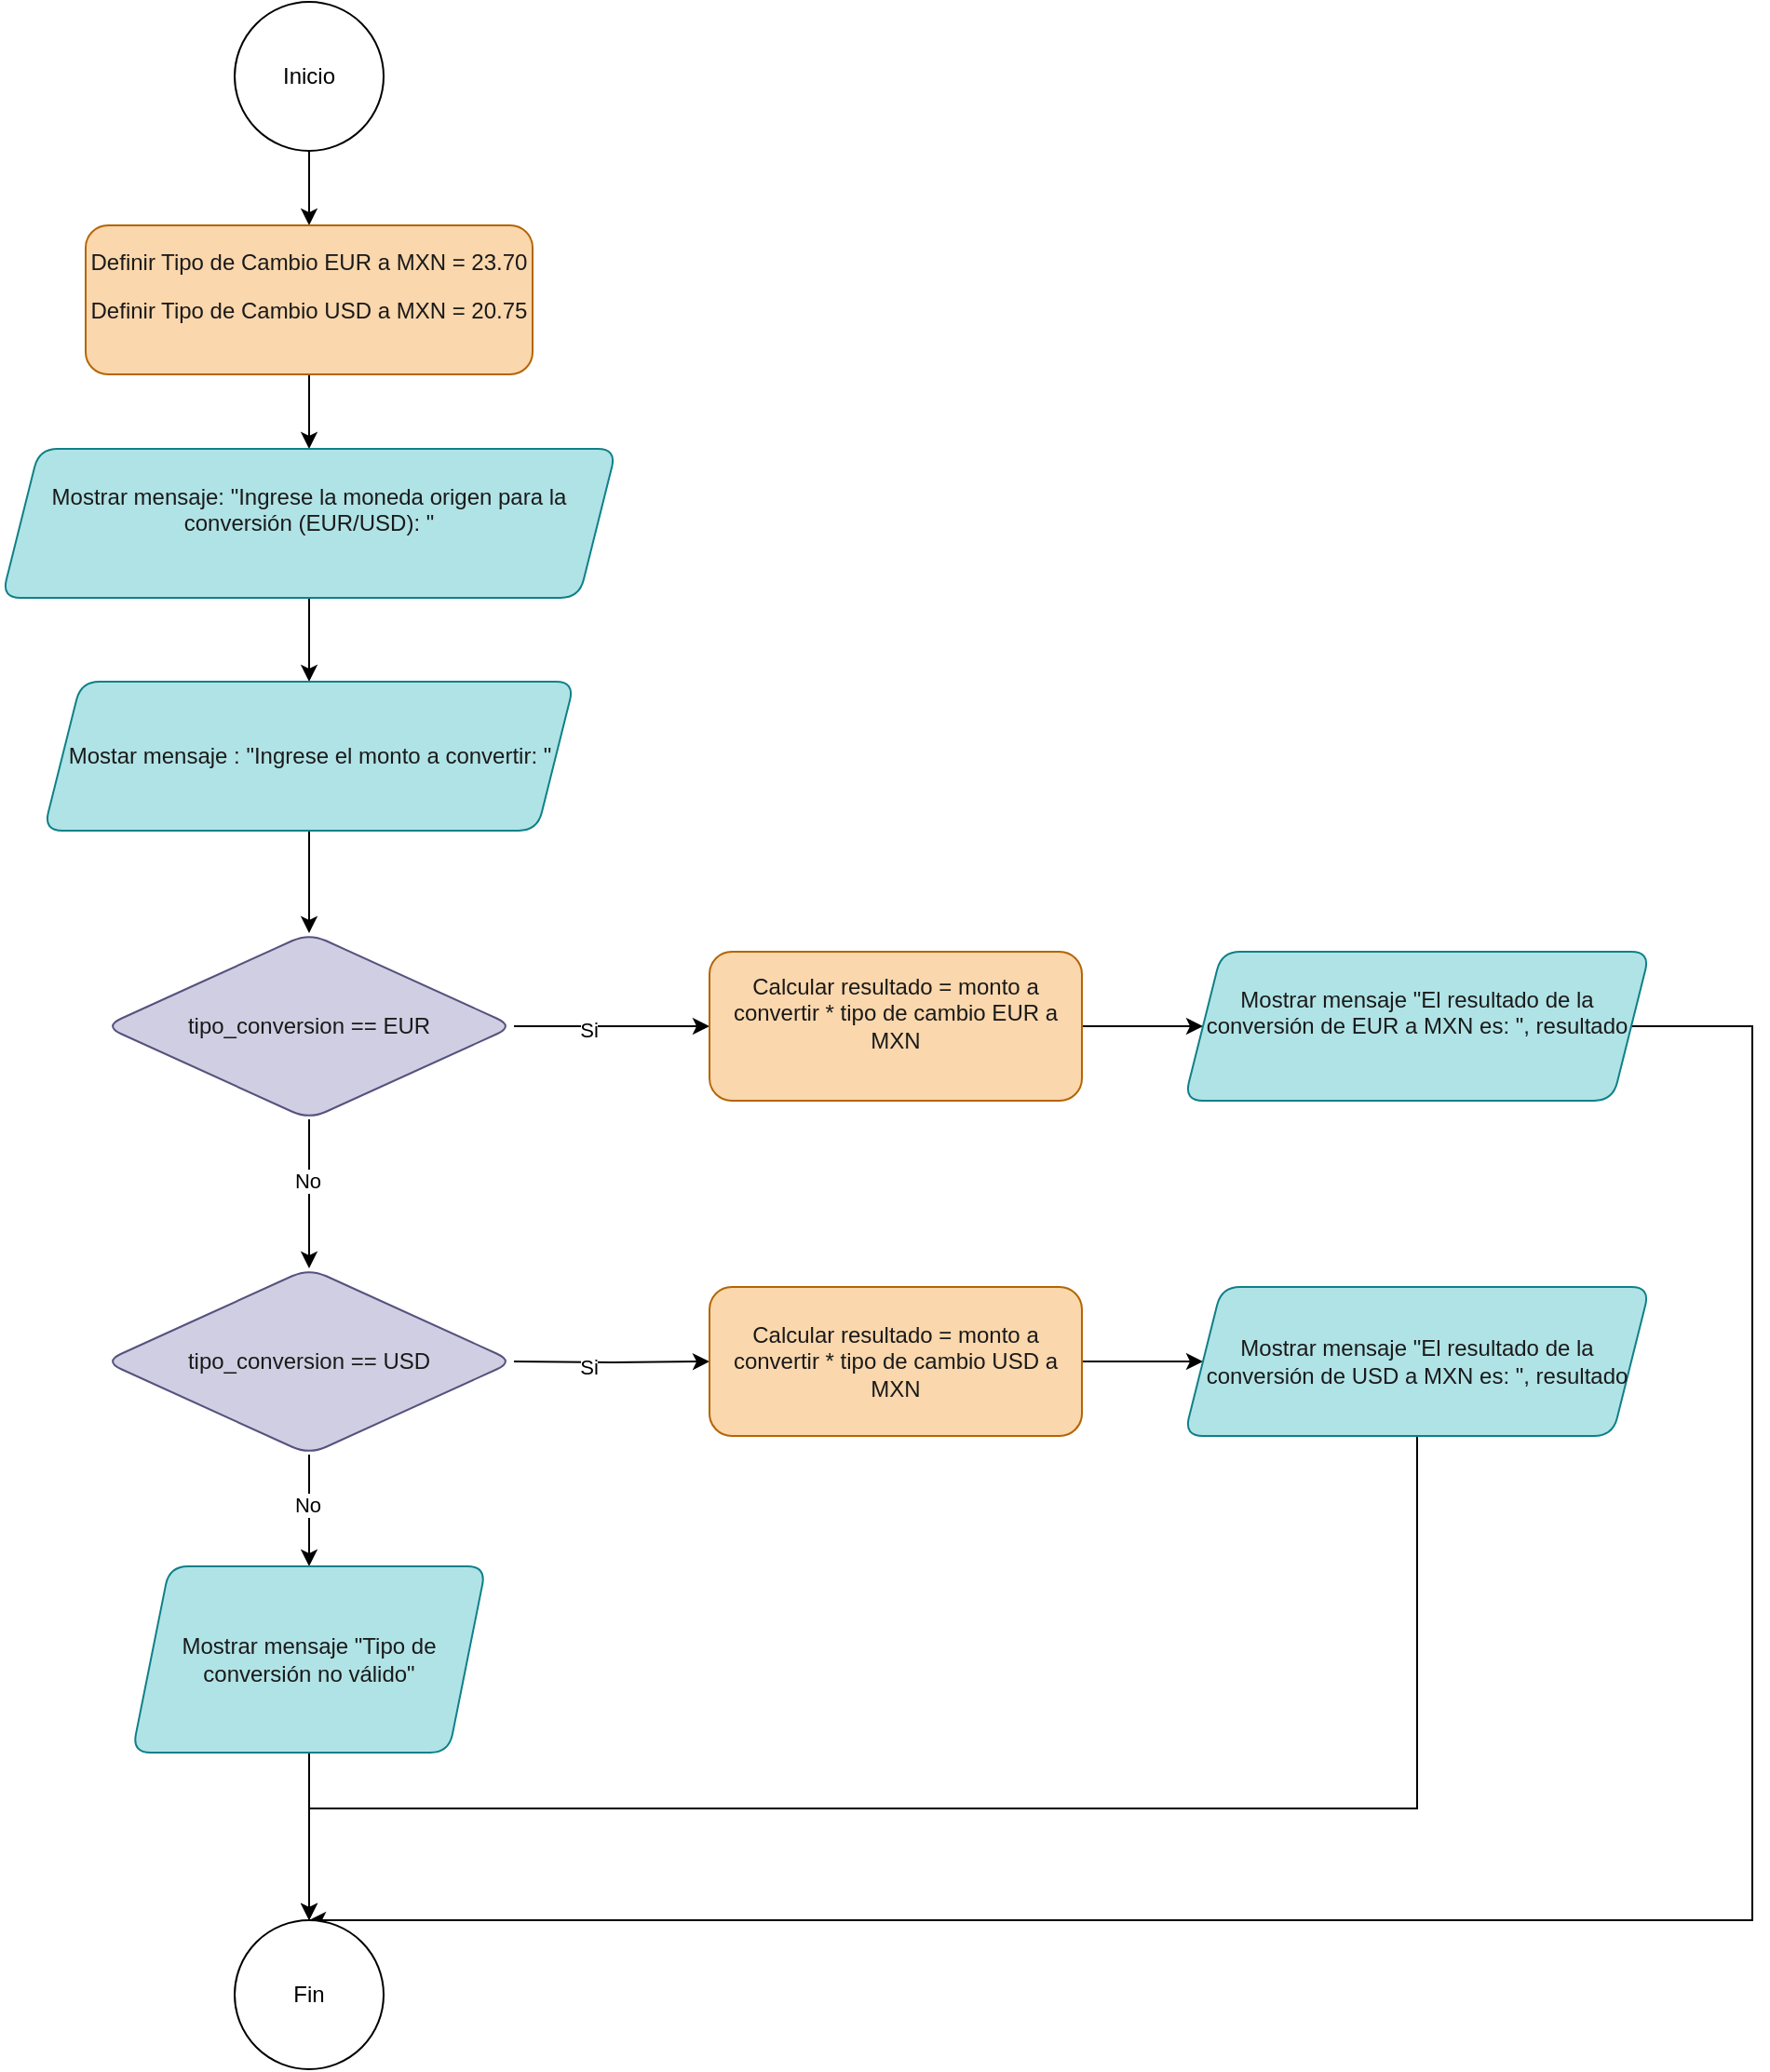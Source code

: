 <mxfile version="25.0.3">
  <diagram name="Página-1" id="pSwvWQVCijPj5GjBQmXE">
    <mxGraphModel dx="2269" dy="1177" grid="1" gridSize="10" guides="1" tooltips="1" connect="1" arrows="1" fold="1" page="1" pageScale="1" pageWidth="827" pageHeight="1169" math="0" shadow="0">
      <root>
        <mxCell id="0" />
        <mxCell id="1" parent="0" />
        <mxCell id="Z3xrSxXArOM-U5VfvTE8-8" value="" style="edgeStyle=orthogonalEdgeStyle;rounded=0;orthogonalLoop=1;jettySize=auto;html=1;" edge="1" parent="1" source="Z3xrSxXArOM-U5VfvTE8-1" target="Z3xrSxXArOM-U5VfvTE8-7">
          <mxGeometry relative="1" as="geometry" />
        </mxCell>
        <mxCell id="Z3xrSxXArOM-U5VfvTE8-1" value="Inicio" style="ellipse;whiteSpace=wrap;html=1;aspect=fixed;" vertex="1" parent="1">
          <mxGeometry x="135" y="30" width="80" height="80" as="geometry" />
        </mxCell>
        <mxCell id="Z3xrSxXArOM-U5VfvTE8-10" value="" style="edgeStyle=orthogonalEdgeStyle;rounded=0;orthogonalLoop=1;jettySize=auto;html=1;" edge="1" parent="1" source="Z3xrSxXArOM-U5VfvTE8-7" target="Z3xrSxXArOM-U5VfvTE8-9">
          <mxGeometry relative="1" as="geometry" />
        </mxCell>
        <mxCell id="Z3xrSxXArOM-U5VfvTE8-7" value="&#xa;&lt;p&gt;&lt;span style=&quot;color: rgb(26, 26, 26); background-color: transparent;&quot;&gt;Definir Tipo de Cambio EUR a MXN = 23.70&lt;/span&gt;&lt;/p&gt;&lt;p&gt;&lt;span style=&quot;color: rgb(26, 26, 26); background-color: transparent;&quot;&gt; Definir Tipo de Cambio USD a MXN = 20.75&lt;/span&gt;&lt;/p&gt;&#xa;&#xa;" style="rounded=1;whiteSpace=wrap;html=1;fillColor=#fad7ac;strokeColor=#b46504;" vertex="1" parent="1">
          <mxGeometry x="55" y="150" width="240" height="80" as="geometry" />
        </mxCell>
        <mxCell id="Z3xrSxXArOM-U5VfvTE8-12" value="" style="edgeStyle=orthogonalEdgeStyle;rounded=0;orthogonalLoop=1;jettySize=auto;html=1;" edge="1" parent="1" source="Z3xrSxXArOM-U5VfvTE8-9" target="Z3xrSxXArOM-U5VfvTE8-11">
          <mxGeometry relative="1" as="geometry" />
        </mxCell>
        <mxCell id="Z3xrSxXArOM-U5VfvTE8-9" value="&#xa;&lt;span style=&quot;background-color: transparent; color: rgb(26, 26, 26);&quot;&gt;Mostrar mensaje: &quot;Ingrese la moneda origen para la conversión (EUR/USD): &quot;&lt;/span&gt;&#xa;&#xa;" style="shape=parallelogram;perimeter=parallelogramPerimeter;whiteSpace=wrap;html=1;fixedSize=1;rounded=1;fillColor=#b0e3e6;strokeColor=#0e8088;" vertex="1" parent="1">
          <mxGeometry x="10" y="270" width="330" height="80" as="geometry" />
        </mxCell>
        <mxCell id="Z3xrSxXArOM-U5VfvTE8-14" value="" style="edgeStyle=orthogonalEdgeStyle;rounded=0;orthogonalLoop=1;jettySize=auto;html=1;" edge="1" parent="1" source="Z3xrSxXArOM-U5VfvTE8-11" target="Z3xrSxXArOM-U5VfvTE8-13">
          <mxGeometry relative="1" as="geometry" />
        </mxCell>
        <mxCell id="Z3xrSxXArOM-U5VfvTE8-11" value="&lt;span style=&quot;background-color: transparent; color: rgb(26, 26, 26);&quot;&gt;Mostar mensaje : &quot;Ingrese el monto a convertir: &quot;&lt;/span&gt;" style="shape=parallelogram;perimeter=parallelogramPerimeter;whiteSpace=wrap;html=1;fixedSize=1;rounded=1;fillColor=#b0e3e6;strokeColor=#0e8088;" vertex="1" parent="1">
          <mxGeometry x="32.5" y="395" width="285" height="80" as="geometry" />
        </mxCell>
        <mxCell id="Z3xrSxXArOM-U5VfvTE8-16" value="" style="edgeStyle=orthogonalEdgeStyle;rounded=0;orthogonalLoop=1;jettySize=auto;html=1;" edge="1" parent="1" source="Z3xrSxXArOM-U5VfvTE8-13" target="Z3xrSxXArOM-U5VfvTE8-15">
          <mxGeometry relative="1" as="geometry" />
        </mxCell>
        <mxCell id="Z3xrSxXArOM-U5VfvTE8-19" value="Si" style="edgeLabel;html=1;align=center;verticalAlign=middle;resizable=0;points=[];" vertex="1" connectable="0" parent="Z3xrSxXArOM-U5VfvTE8-16">
          <mxGeometry x="-0.244" y="-2" relative="1" as="geometry">
            <mxPoint as="offset" />
          </mxGeometry>
        </mxCell>
        <mxCell id="Z3xrSxXArOM-U5VfvTE8-21" value="" style="edgeStyle=orthogonalEdgeStyle;rounded=0;orthogonalLoop=1;jettySize=auto;html=1;" edge="1" parent="1" source="Z3xrSxXArOM-U5VfvTE8-13" target="Z3xrSxXArOM-U5VfvTE8-20">
          <mxGeometry relative="1" as="geometry" />
        </mxCell>
        <mxCell id="Z3xrSxXArOM-U5VfvTE8-22" value="No" style="edgeLabel;html=1;align=center;verticalAlign=middle;resizable=0;points=[];" vertex="1" connectable="0" parent="Z3xrSxXArOM-U5VfvTE8-21">
          <mxGeometry x="-0.183" y="-1" relative="1" as="geometry">
            <mxPoint as="offset" />
          </mxGeometry>
        </mxCell>
        <mxCell id="Z3xrSxXArOM-U5VfvTE8-13" value="&lt;span style=&quot;background-color: transparent; color: rgb(26, 26, 26);&quot;&gt;tipo_conversion == EUR&lt;/span&gt;" style="rhombus;whiteSpace=wrap;html=1;rounded=1;fillColor=#d0cee2;strokeColor=#56517e;" vertex="1" parent="1">
          <mxGeometry x="65" y="530" width="220" height="100" as="geometry" />
        </mxCell>
        <mxCell id="Z3xrSxXArOM-U5VfvTE8-18" value="" style="edgeStyle=orthogonalEdgeStyle;rounded=0;orthogonalLoop=1;jettySize=auto;html=1;" edge="1" parent="1" source="Z3xrSxXArOM-U5VfvTE8-15" target="Z3xrSxXArOM-U5VfvTE8-17">
          <mxGeometry relative="1" as="geometry" />
        </mxCell>
        <mxCell id="Z3xrSxXArOM-U5VfvTE8-15" value="&#xa;&lt;span style=&quot;background-color: transparent; color: rgb(26, 26, 26);&quot;&gt;C&lt;span class=&quot;ql-cursor&quot;&gt;﻿&lt;/span&gt;alcular resultado = monto a convertir * tipo de cambio EUR a MXN&lt;/span&gt;&#xa;&#xa;" style="whiteSpace=wrap;html=1;rounded=1;fillColor=#fad7ac;strokeColor=#b46504;" vertex="1" parent="1">
          <mxGeometry x="390" y="540" width="200" height="80" as="geometry" />
        </mxCell>
        <mxCell id="Z3xrSxXArOM-U5VfvTE8-36" style="edgeStyle=orthogonalEdgeStyle;rounded=0;orthogonalLoop=1;jettySize=auto;html=1;entryX=0.5;entryY=0;entryDx=0;entryDy=0;" edge="1" parent="1" source="Z3xrSxXArOM-U5VfvTE8-17" target="Z3xrSxXArOM-U5VfvTE8-33">
          <mxGeometry relative="1" as="geometry">
            <mxPoint x="990" y="1154" as="targetPoint" />
            <Array as="points">
              <mxPoint x="950" y="580" />
              <mxPoint x="950" y="1060" />
            </Array>
          </mxGeometry>
        </mxCell>
        <mxCell id="Z3xrSxXArOM-U5VfvTE8-17" value="&#xa;&lt;span style=&quot;background-color: transparent; color: rgb(26, 26, 26);&quot;&gt;Mo&lt;span class=&quot;ql-cursor&quot;&gt;﻿&lt;/span&gt;strar mensaje &quot;El resultado de la conversión de EUR a MXN es: &quot;, resultado&lt;/span&gt;&#xa;&#xa;" style="shape=parallelogram;perimeter=parallelogramPerimeter;whiteSpace=wrap;html=1;fixedSize=1;rounded=1;fillColor=#b0e3e6;strokeColor=#0e8088;" vertex="1" parent="1">
          <mxGeometry x="645" y="540" width="250" height="80" as="geometry" />
        </mxCell>
        <mxCell id="Z3xrSxXArOM-U5VfvTE8-31" value="" style="edgeStyle=orthogonalEdgeStyle;rounded=0;orthogonalLoop=1;jettySize=auto;html=1;" edge="1" parent="1" source="Z3xrSxXArOM-U5VfvTE8-20" target="Z3xrSxXArOM-U5VfvTE8-30">
          <mxGeometry relative="1" as="geometry" />
        </mxCell>
        <mxCell id="Z3xrSxXArOM-U5VfvTE8-32" value="No" style="edgeLabel;html=1;align=center;verticalAlign=middle;resizable=0;points=[];" vertex="1" connectable="0" parent="Z3xrSxXArOM-U5VfvTE8-31">
          <mxGeometry x="-0.111" y="-1" relative="1" as="geometry">
            <mxPoint as="offset" />
          </mxGeometry>
        </mxCell>
        <mxCell id="Z3xrSxXArOM-U5VfvTE8-20" value="&lt;span style=&quot;background-color: transparent; color: rgb(26, 26, 26);&quot;&gt;tipo_conversion == USD&lt;/span&gt;" style="rhombus;whiteSpace=wrap;html=1;rounded=1;fillColor=#d0cee2;strokeColor=#56517e;" vertex="1" parent="1">
          <mxGeometry x="65" y="710" width="220" height="100" as="geometry" />
        </mxCell>
        <mxCell id="Z3xrSxXArOM-U5VfvTE8-25" value="" style="edgeStyle=orthogonalEdgeStyle;rounded=0;orthogonalLoop=1;jettySize=auto;html=1;" edge="1" parent="1" target="Z3xrSxXArOM-U5VfvTE8-28">
          <mxGeometry relative="1" as="geometry">
            <mxPoint x="285" y="760" as="sourcePoint" />
          </mxGeometry>
        </mxCell>
        <mxCell id="Z3xrSxXArOM-U5VfvTE8-26" value="Si" style="edgeLabel;html=1;align=center;verticalAlign=middle;resizable=0;points=[];" vertex="1" connectable="0" parent="Z3xrSxXArOM-U5VfvTE8-25">
          <mxGeometry x="-0.244" y="-2" relative="1" as="geometry">
            <mxPoint as="offset" />
          </mxGeometry>
        </mxCell>
        <mxCell id="Z3xrSxXArOM-U5VfvTE8-27" value="" style="edgeStyle=orthogonalEdgeStyle;rounded=0;orthogonalLoop=1;jettySize=auto;html=1;" edge="1" parent="1" source="Z3xrSxXArOM-U5VfvTE8-28" target="Z3xrSxXArOM-U5VfvTE8-29">
          <mxGeometry relative="1" as="geometry" />
        </mxCell>
        <mxCell id="Z3xrSxXArOM-U5VfvTE8-28" value="&lt;br&gt;&lt;span style=&quot;background-color: transparent; color: rgb(26, 26, 26);&quot;&gt;C&lt;span class=&quot;ql-cursor&quot;&gt;﻿&lt;/span&gt;alcular resultado = monto a convertir * tipo de cambio USD a MXN&lt;/span&gt;&lt;div&gt;&lt;br/&gt;&lt;/div&gt;" style="whiteSpace=wrap;html=1;rounded=1;fillColor=#fad7ac;strokeColor=#b46504;" vertex="1" parent="1">
          <mxGeometry x="390" y="720" width="200" height="80" as="geometry" />
        </mxCell>
        <mxCell id="Z3xrSxXArOM-U5VfvTE8-35" style="edgeStyle=orthogonalEdgeStyle;rounded=0;orthogonalLoop=1;jettySize=auto;html=1;entryX=0.5;entryY=0;entryDx=0;entryDy=0;" edge="1" parent="1" source="Z3xrSxXArOM-U5VfvTE8-29" target="Z3xrSxXArOM-U5VfvTE8-33">
          <mxGeometry relative="1" as="geometry">
            <Array as="points">
              <mxPoint x="770" y="1000" />
              <mxPoint x="175" y="1000" />
            </Array>
          </mxGeometry>
        </mxCell>
        <mxCell id="Z3xrSxXArOM-U5VfvTE8-29" value="&lt;br&gt;&lt;span style=&quot;background-color: transparent; color: rgb(26, 26, 26);&quot;&gt;Mo&lt;span class=&quot;ql-cursor&quot;&gt;﻿&lt;/span&gt;strar mensaje &quot;El resultado de la conversión de USD a MXN es: &quot;, resultado&lt;/span&gt;&lt;div&gt;&lt;br/&gt;&lt;/div&gt;" style="shape=parallelogram;perimeter=parallelogramPerimeter;whiteSpace=wrap;html=1;fixedSize=1;rounded=1;fillColor=#b0e3e6;strokeColor=#0e8088;" vertex="1" parent="1">
          <mxGeometry x="645" y="720" width="250" height="80" as="geometry" />
        </mxCell>
        <mxCell id="Z3xrSxXArOM-U5VfvTE8-34" value="" style="edgeStyle=orthogonalEdgeStyle;rounded=0;orthogonalLoop=1;jettySize=auto;html=1;" edge="1" parent="1" source="Z3xrSxXArOM-U5VfvTE8-30" target="Z3xrSxXArOM-U5VfvTE8-33">
          <mxGeometry relative="1" as="geometry" />
        </mxCell>
        <mxCell id="Z3xrSxXArOM-U5VfvTE8-30" value="&lt;span style=&quot;background-color: transparent; color: rgb(26, 26, 26);&quot;&gt;Mostrar mensaje &quot;Tipo de conversión no válido&quot;&lt;/span&gt;" style="shape=parallelogram;perimeter=parallelogramPerimeter;whiteSpace=wrap;html=1;fixedSize=1;rounded=1;fillColor=#b0e3e6;strokeColor=#0e8088;" vertex="1" parent="1">
          <mxGeometry x="80" y="870" width="190" height="100" as="geometry" />
        </mxCell>
        <mxCell id="Z3xrSxXArOM-U5VfvTE8-33" value="Fin" style="ellipse;whiteSpace=wrap;html=1;rounded=1;" vertex="1" parent="1">
          <mxGeometry x="135" y="1060" width="80" height="80" as="geometry" />
        </mxCell>
      </root>
    </mxGraphModel>
  </diagram>
</mxfile>
